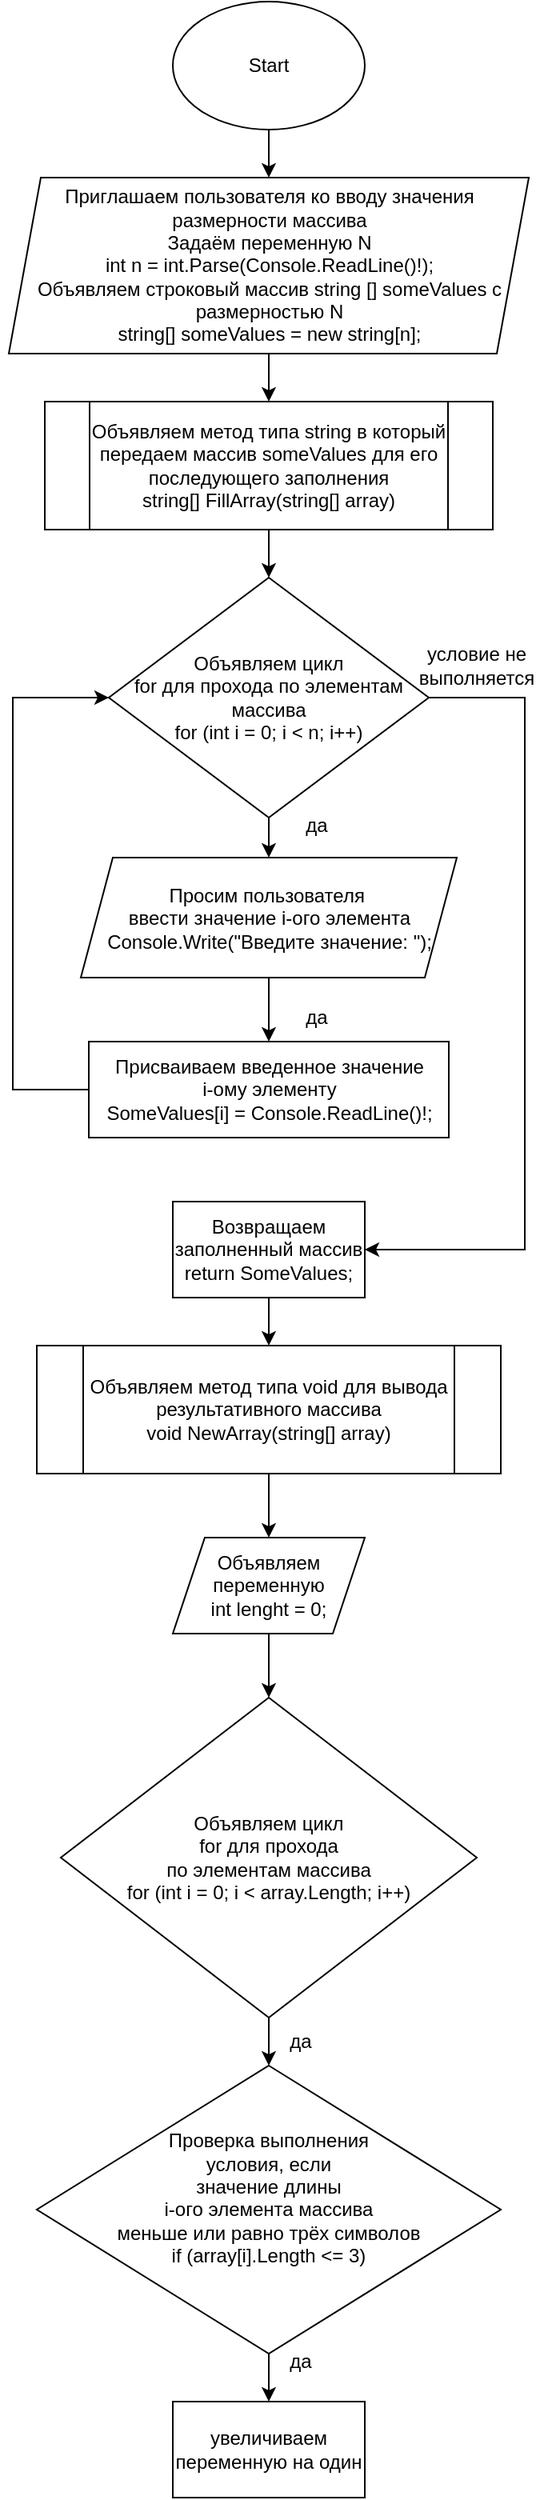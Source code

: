 <mxfile version="21.1.9" type="github">
  <diagram name="Страница 1" id="wiCkhNsXEZ-Z-EXqQOiV">
    <mxGraphModel dx="1434" dy="796" grid="1" gridSize="10" guides="1" tooltips="1" connect="1" arrows="1" fold="1" page="1" pageScale="1" pageWidth="827" pageHeight="1169" math="0" shadow="0">
      <root>
        <mxCell id="0" />
        <mxCell id="1" parent="0" />
        <mxCell id="tDU4lAh9EVNraaSVH0l1-3" value="" style="edgeStyle=orthogonalEdgeStyle;rounded=0;orthogonalLoop=1;jettySize=auto;html=1;" parent="1" source="tDU4lAh9EVNraaSVH0l1-1" target="tDU4lAh9EVNraaSVH0l1-2" edge="1">
          <mxGeometry relative="1" as="geometry" />
        </mxCell>
        <mxCell id="tDU4lAh9EVNraaSVH0l1-1" value="Start" style="ellipse;whiteSpace=wrap;html=1;" parent="1" vertex="1">
          <mxGeometry x="380" y="20" width="120" height="80" as="geometry" />
        </mxCell>
        <mxCell id="tDU4lAh9EVNraaSVH0l1-5" value="" style="edgeStyle=orthogonalEdgeStyle;rounded=0;orthogonalLoop=1;jettySize=auto;html=1;" parent="1" source="tDU4lAh9EVNraaSVH0l1-2" target="tDU4lAh9EVNraaSVH0l1-4" edge="1">
          <mxGeometry relative="1" as="geometry" />
        </mxCell>
        <mxCell id="tDU4lAh9EVNraaSVH0l1-2" value="Приглашаем пользователя ко вводу значения размерности массива&lt;br&gt;Задаём переменную N&lt;br&gt;int n = int.Parse(Console.ReadLine()!);&lt;br&gt;Объявляем строковый массив string [] someValues с размерностью N&lt;br&gt;string[] someValues = new string[n];" style="shape=parallelogram;perimeter=parallelogramPerimeter;whiteSpace=wrap;html=1;fixedSize=1;" parent="1" vertex="1">
          <mxGeometry x="277.5" y="130" width="325" height="110" as="geometry" />
        </mxCell>
        <mxCell id="tDU4lAh9EVNraaSVH0l1-7" value="" style="edgeStyle=orthogonalEdgeStyle;rounded=0;orthogonalLoop=1;jettySize=auto;html=1;" parent="1" source="tDU4lAh9EVNraaSVH0l1-4" target="tDU4lAh9EVNraaSVH0l1-6" edge="1">
          <mxGeometry relative="1" as="geometry" />
        </mxCell>
        <mxCell id="tDU4lAh9EVNraaSVH0l1-4" value="Объявляем метод типа string в который передаем массив someValues для его последующего заполнения&lt;br&gt;string[] FillArray(string[] array)" style="shape=process;whiteSpace=wrap;html=1;backgroundOutline=1;" parent="1" vertex="1">
          <mxGeometry x="300" y="270" width="280" height="80" as="geometry" />
        </mxCell>
        <mxCell id="tDU4lAh9EVNraaSVH0l1-11" value="" style="edgeStyle=orthogonalEdgeStyle;rounded=0;orthogonalLoop=1;jettySize=auto;html=1;" parent="1" source="tDU4lAh9EVNraaSVH0l1-6" target="tDU4lAh9EVNraaSVH0l1-10" edge="1">
          <mxGeometry relative="1" as="geometry" />
        </mxCell>
        <mxCell id="tDU4lAh9EVNraaSVH0l1-18" value="" style="edgeStyle=orthogonalEdgeStyle;rounded=0;orthogonalLoop=1;jettySize=auto;html=1;" parent="1" source="tDU4lAh9EVNraaSVH0l1-6" target="tDU4lAh9EVNraaSVH0l1-17" edge="1">
          <mxGeometry relative="1" as="geometry">
            <Array as="points">
              <mxPoint x="600" y="455" />
              <mxPoint x="600" y="800" />
            </Array>
          </mxGeometry>
        </mxCell>
        <mxCell id="tDU4lAh9EVNraaSVH0l1-6" value="Объявляем цикл &lt;br&gt;for для прохода по элементам массива&lt;br&gt;for (int i = 0; i &amp;lt; n; i++)" style="rhombus;whiteSpace=wrap;html=1;" parent="1" vertex="1">
          <mxGeometry x="340" y="380" width="200" height="150" as="geometry" />
        </mxCell>
        <mxCell id="tDU4lAh9EVNraaSVH0l1-13" value="" style="edgeStyle=orthogonalEdgeStyle;rounded=0;orthogonalLoop=1;jettySize=auto;html=1;" parent="1" source="tDU4lAh9EVNraaSVH0l1-10" target="tDU4lAh9EVNraaSVH0l1-12" edge="1">
          <mxGeometry relative="1" as="geometry" />
        </mxCell>
        <mxCell id="tDU4lAh9EVNraaSVH0l1-10" value="Просим пользователя&amp;nbsp;&lt;br&gt;ввести значение i-ого элемента&lt;br&gt;Console.Write(&quot;Введите значение: &quot;);" style="shape=parallelogram;perimeter=parallelogramPerimeter;whiteSpace=wrap;html=1;fixedSize=1;" parent="1" vertex="1">
          <mxGeometry x="322.5" y="555" width="235" height="75" as="geometry" />
        </mxCell>
        <mxCell id="tDU4lAh9EVNraaSVH0l1-16" style="edgeStyle=orthogonalEdgeStyle;rounded=0;orthogonalLoop=1;jettySize=auto;html=1;entryX=0;entryY=0.5;entryDx=0;entryDy=0;" parent="1" source="tDU4lAh9EVNraaSVH0l1-12" target="tDU4lAh9EVNraaSVH0l1-6" edge="1">
          <mxGeometry relative="1" as="geometry">
            <Array as="points">
              <mxPoint x="280" y="700" />
              <mxPoint x="280" y="455" />
            </Array>
          </mxGeometry>
        </mxCell>
        <mxCell id="tDU4lAh9EVNraaSVH0l1-12" value="Присваиваем введенное значение&lt;br&gt;i-ому элементу&lt;br&gt;SomeValues[i] = Console.ReadLine()!;" style="whiteSpace=wrap;html=1;" parent="1" vertex="1">
          <mxGeometry x="327.5" y="670" width="225" height="60" as="geometry" />
        </mxCell>
        <mxCell id="tDU4lAh9EVNraaSVH0l1-14" value="да" style="text;html=1;strokeColor=none;fillColor=none;align=center;verticalAlign=middle;whiteSpace=wrap;rounded=0;" parent="1" vertex="1">
          <mxGeometry x="440" y="520" width="60" height="30" as="geometry" />
        </mxCell>
        <mxCell id="tDU4lAh9EVNraaSVH0l1-15" value="да" style="text;html=1;strokeColor=none;fillColor=none;align=center;verticalAlign=middle;whiteSpace=wrap;rounded=0;" parent="1" vertex="1">
          <mxGeometry x="440" y="640" width="60" height="30" as="geometry" />
        </mxCell>
        <mxCell id="tDU4lAh9EVNraaSVH0l1-21" value="" style="edgeStyle=orthogonalEdgeStyle;rounded=0;orthogonalLoop=1;jettySize=auto;html=1;" parent="1" source="tDU4lAh9EVNraaSVH0l1-17" target="tDU4lAh9EVNraaSVH0l1-20" edge="1">
          <mxGeometry relative="1" as="geometry" />
        </mxCell>
        <mxCell id="tDU4lAh9EVNraaSVH0l1-17" value="Возвращаем заполненный массив&lt;br&gt;return SomeValues;" style="whiteSpace=wrap;html=1;" parent="1" vertex="1">
          <mxGeometry x="380" y="770" width="120" height="60" as="geometry" />
        </mxCell>
        <mxCell id="tDU4lAh9EVNraaSVH0l1-19" value="условие не выполняется" style="text;html=1;strokeColor=none;fillColor=none;align=center;verticalAlign=middle;whiteSpace=wrap;rounded=0;" parent="1" vertex="1">
          <mxGeometry x="540" y="420" width="60" height="30" as="geometry" />
        </mxCell>
        <mxCell id="tDU4lAh9EVNraaSVH0l1-23" value="" style="edgeStyle=orthogonalEdgeStyle;rounded=0;orthogonalLoop=1;jettySize=auto;html=1;" parent="1" source="tDU4lAh9EVNraaSVH0l1-20" target="tDU4lAh9EVNraaSVH0l1-22" edge="1">
          <mxGeometry relative="1" as="geometry" />
        </mxCell>
        <mxCell id="tDU4lAh9EVNraaSVH0l1-20" value="Объявляем метод типа void для вывода результативного массива&lt;br&gt;void NewArray(string[] array)" style="shape=process;whiteSpace=wrap;html=1;backgroundOutline=1;" parent="1" vertex="1">
          <mxGeometry x="295" y="860" width="290" height="80" as="geometry" />
        </mxCell>
        <mxCell id="tDU4lAh9EVNraaSVH0l1-27" value="" style="edgeStyle=orthogonalEdgeStyle;rounded=0;orthogonalLoop=1;jettySize=auto;html=1;" parent="1" source="tDU4lAh9EVNraaSVH0l1-22" target="tDU4lAh9EVNraaSVH0l1-26" edge="1">
          <mxGeometry relative="1" as="geometry" />
        </mxCell>
        <mxCell id="tDU4lAh9EVNraaSVH0l1-22" value="Объявляем переменную &lt;br&gt;int lenght = 0;" style="shape=parallelogram;perimeter=parallelogramPerimeter;whiteSpace=wrap;html=1;fixedSize=1;" parent="1" vertex="1">
          <mxGeometry x="380" y="980" width="120" height="60" as="geometry" />
        </mxCell>
        <mxCell id="T3vBm1u9xAtFssdFaRKf-25" value="" style="edgeStyle=orthogonalEdgeStyle;rounded=0;orthogonalLoop=1;jettySize=auto;html=1;" edge="1" parent="1" source="tDU4lAh9EVNraaSVH0l1-26" target="T3vBm1u9xAtFssdFaRKf-24">
          <mxGeometry relative="1" as="geometry" />
        </mxCell>
        <mxCell id="tDU4lAh9EVNraaSVH0l1-26" value="Объявляем цикл &lt;br&gt;for для прохода &lt;br&gt;по элементам массива&lt;br&gt;for (int i = 0; i &amp;lt; array.Length; i++)" style="rhombus;whiteSpace=wrap;html=1;" parent="1" vertex="1">
          <mxGeometry x="310" y="1080" width="260" height="200" as="geometry" />
        </mxCell>
        <mxCell id="T3vBm1u9xAtFssdFaRKf-28" value="" style="edgeStyle=orthogonalEdgeStyle;rounded=0;orthogonalLoop=1;jettySize=auto;html=1;" edge="1" parent="1" source="T3vBm1u9xAtFssdFaRKf-24" target="T3vBm1u9xAtFssdFaRKf-27">
          <mxGeometry relative="1" as="geometry" />
        </mxCell>
        <mxCell id="T3vBm1u9xAtFssdFaRKf-24" value="Проверка выполнения&lt;br&gt;условия, если&lt;br&gt;значение длины &lt;br&gt;i-ого элемента массива &lt;br&gt;меньше или равно трёх символов&lt;br&gt;if (array[i].Length &amp;lt;= 3)&lt;br&gt;&amp;nbsp;" style="rhombus;whiteSpace=wrap;html=1;" vertex="1" parent="1">
          <mxGeometry x="295" y="1310" width="290" height="180" as="geometry" />
        </mxCell>
        <mxCell id="T3vBm1u9xAtFssdFaRKf-27" value="увеличиваем&lt;br style=&quot;border-color: var(--border-color);&quot;&gt;переменную на один" style="whiteSpace=wrap;html=1;" vertex="1" parent="1">
          <mxGeometry x="380" y="1520" width="120" height="60" as="geometry" />
        </mxCell>
        <mxCell id="T3vBm1u9xAtFssdFaRKf-29" value="да" style="text;html=1;strokeColor=none;fillColor=none;align=center;verticalAlign=middle;whiteSpace=wrap;rounded=0;" vertex="1" parent="1">
          <mxGeometry x="430" y="1280" width="60" height="30" as="geometry" />
        </mxCell>
        <mxCell id="T3vBm1u9xAtFssdFaRKf-30" value="да" style="text;html=1;strokeColor=none;fillColor=none;align=center;verticalAlign=middle;whiteSpace=wrap;rounded=0;" vertex="1" parent="1">
          <mxGeometry x="430" y="1480" width="60" height="30" as="geometry" />
        </mxCell>
      </root>
    </mxGraphModel>
  </diagram>
</mxfile>
